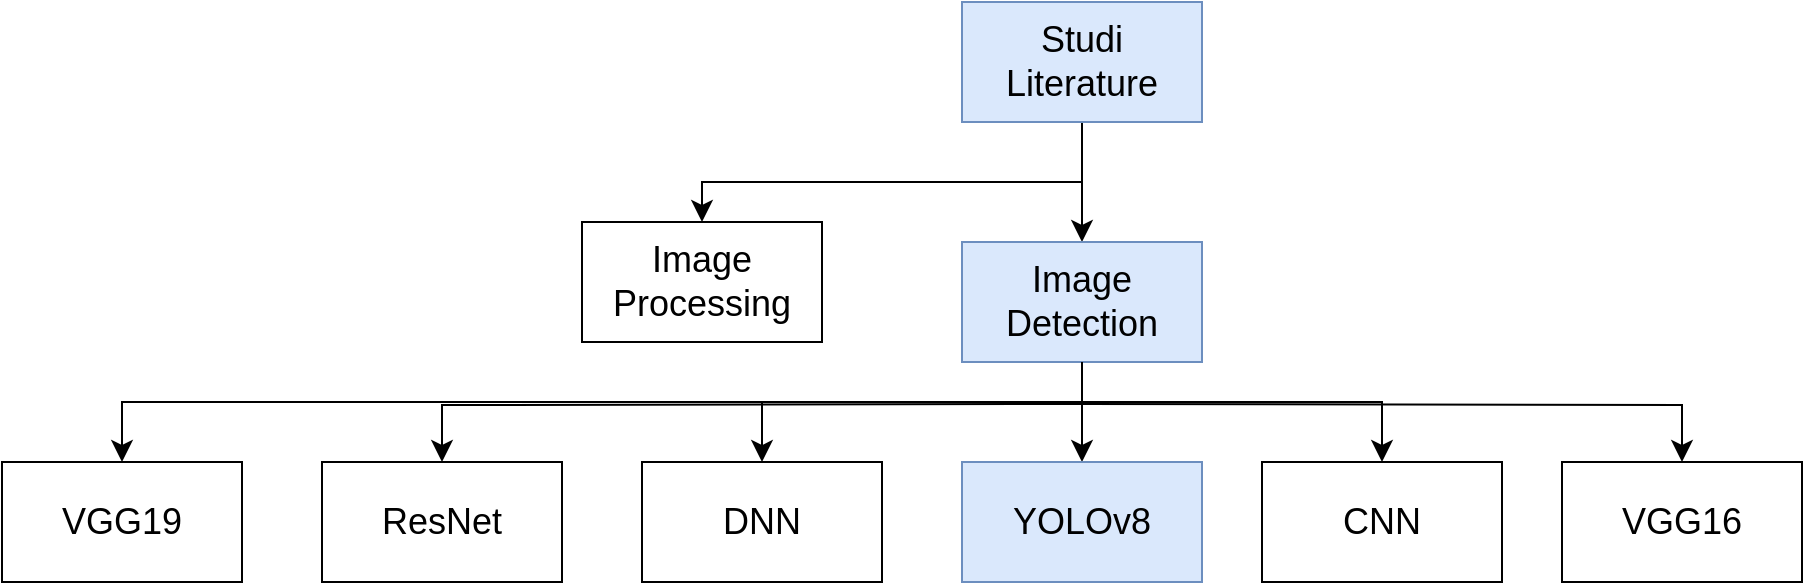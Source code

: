 <mxfile version="24.7.7">
  <diagram name="Road Map method" id="7AqJWa70wlAxjJITi0Si">
    <mxGraphModel dx="934" dy="654" grid="1" gridSize="10" guides="1" tooltips="1" connect="1" arrows="1" fold="1" page="1" pageScale="1" pageWidth="827" pageHeight="1169" math="0" shadow="0">
      <root>
        <mxCell id="0" />
        <mxCell id="1" parent="0" />
        <mxCell id="zQN0rXkLUmSklCnL1Rr--9" style="edgeStyle=none;curved=1;rounded=0;orthogonalLoop=1;jettySize=auto;html=1;entryX=0.5;entryY=0;entryDx=0;entryDy=0;fontSize=12;startSize=8;endSize=8;" edge="1" parent="1" source="zQN0rXkLUmSklCnL1Rr--1" target="zQN0rXkLUmSklCnL1Rr--3">
          <mxGeometry relative="1" as="geometry" />
        </mxCell>
        <mxCell id="zQN0rXkLUmSklCnL1Rr--10" style="edgeStyle=orthogonalEdgeStyle;rounded=0;orthogonalLoop=1;jettySize=auto;html=1;entryX=0.5;entryY=0;entryDx=0;entryDy=0;fontSize=12;startSize=8;endSize=8;" edge="1" parent="1" source="zQN0rXkLUmSklCnL1Rr--1" target="zQN0rXkLUmSklCnL1Rr--2">
          <mxGeometry relative="1" as="geometry">
            <Array as="points">
              <mxPoint x="540" y="450" />
              <mxPoint x="350" y="450" />
            </Array>
          </mxGeometry>
        </mxCell>
        <mxCell id="zQN0rXkLUmSklCnL1Rr--1" value="&lt;font style=&quot;font-size: 18px;&quot;&gt;Studi Literature&lt;/font&gt;" style="rounded=0;whiteSpace=wrap;html=1;fillColor=#dae8fc;strokeColor=#6c8ebf;fontSize=18;" vertex="1" parent="1">
          <mxGeometry x="480" y="360" width="120" height="60" as="geometry" />
        </mxCell>
        <mxCell id="zQN0rXkLUmSklCnL1Rr--2" value="Image Processing" style="rounded=0;whiteSpace=wrap;html=1;fontSize=18;" vertex="1" parent="1">
          <mxGeometry x="290" y="470" width="120" height="60" as="geometry" />
        </mxCell>
        <mxCell id="zQN0rXkLUmSklCnL1Rr--12" style="edgeStyle=elbowEdgeStyle;rounded=0;orthogonalLoop=1;jettySize=auto;html=1;fontSize=12;startSize=8;endSize=8;elbow=vertical;" edge="1" parent="1" source="zQN0rXkLUmSklCnL1Rr--3" target="zQN0rXkLUmSklCnL1Rr--4">
          <mxGeometry relative="1" as="geometry" />
        </mxCell>
        <mxCell id="zQN0rXkLUmSklCnL1Rr--13" style="edgeStyle=orthogonalEdgeStyle;rounded=0;orthogonalLoop=1;jettySize=auto;html=1;entryX=0.5;entryY=0;entryDx=0;entryDy=0;fontSize=12;startSize=8;endSize=8;exitX=0.5;exitY=1;exitDx=0;exitDy=0;" edge="1" parent="1" source="zQN0rXkLUmSklCnL1Rr--3" target="zQN0rXkLUmSklCnL1Rr--5">
          <mxGeometry relative="1" as="geometry">
            <mxPoint x="600" y="560" as="sourcePoint" />
            <mxPoint x="690" y="640" as="targetPoint" />
            <Array as="points">
              <mxPoint x="540" y="560" />
              <mxPoint x="690" y="560" />
            </Array>
          </mxGeometry>
        </mxCell>
        <mxCell id="zQN0rXkLUmSklCnL1Rr--14" style="edgeStyle=orthogonalEdgeStyle;rounded=0;orthogonalLoop=1;jettySize=auto;html=1;entryX=0.5;entryY=0;entryDx=0;entryDy=0;fontSize=12;startSize=8;endSize=8;" edge="1" parent="1" target="zQN0rXkLUmSklCnL1Rr--8">
          <mxGeometry relative="1" as="geometry">
            <mxPoint x="540" y="561" as="sourcePoint" />
            <mxPoint x="840" y="640" as="targetPoint" />
          </mxGeometry>
        </mxCell>
        <mxCell id="zQN0rXkLUmSklCnL1Rr--15" style="edgeStyle=orthogonalEdgeStyle;rounded=0;orthogonalLoop=1;jettySize=auto;html=1;entryX=0.5;entryY=0;entryDx=0;entryDy=0;fontSize=12;startSize=8;endSize=8;exitX=0.5;exitY=1;exitDx=0;exitDy=0;" edge="1" parent="1" source="zQN0rXkLUmSklCnL1Rr--3" target="zQN0rXkLUmSklCnL1Rr--6">
          <mxGeometry relative="1" as="geometry">
            <mxPoint x="480" y="560" as="sourcePoint" />
            <mxPoint x="380" y="640" as="targetPoint" />
            <Array as="points">
              <mxPoint x="540" y="560" />
              <mxPoint x="380" y="560" />
            </Array>
          </mxGeometry>
        </mxCell>
        <mxCell id="zQN0rXkLUmSklCnL1Rr--16" style="edgeStyle=orthogonalEdgeStyle;rounded=0;orthogonalLoop=1;jettySize=auto;html=1;entryX=0.5;entryY=0;entryDx=0;entryDy=0;fontSize=12;startSize=8;endSize=8;strokeColor=default;align=center;verticalAlign=middle;fontFamily=Helvetica;fontColor=default;labelBackgroundColor=default;endArrow=classic;" edge="1" parent="1" target="zQN0rXkLUmSklCnL1Rr--7">
          <mxGeometry relative="1" as="geometry">
            <mxPoint x="540" y="561" as="sourcePoint" />
            <mxPoint x="220" y="640" as="targetPoint" />
          </mxGeometry>
        </mxCell>
        <mxCell id="zQN0rXkLUmSklCnL1Rr--3" value="Image Detection" style="rounded=0;whiteSpace=wrap;html=1;fillColor=#dae8fc;strokeColor=#6c8ebf;fontSize=18;" vertex="1" parent="1">
          <mxGeometry x="480" y="480" width="120" height="60" as="geometry" />
        </mxCell>
        <mxCell id="zQN0rXkLUmSklCnL1Rr--4" value="YOLOv8" style="rounded=0;whiteSpace=wrap;html=1;fillColor=#dae8fc;strokeColor=#6c8ebf;fontSize=18;" vertex="1" parent="1">
          <mxGeometry x="480" y="590" width="120" height="60" as="geometry" />
        </mxCell>
        <mxCell id="zQN0rXkLUmSklCnL1Rr--5" value="CNN" style="rounded=0;whiteSpace=wrap;html=1;fontSize=18;" vertex="1" parent="1">
          <mxGeometry x="630" y="590" width="120" height="60" as="geometry" />
        </mxCell>
        <mxCell id="zQN0rXkLUmSklCnL1Rr--6" value="DNN" style="rounded=0;whiteSpace=wrap;html=1;fontSize=18;" vertex="1" parent="1">
          <mxGeometry x="320" y="590" width="120" height="60" as="geometry" />
        </mxCell>
        <mxCell id="zQN0rXkLUmSklCnL1Rr--7" value="ResNet" style="rounded=0;whiteSpace=wrap;html=1;fontSize=18;" vertex="1" parent="1">
          <mxGeometry x="160" y="590" width="120" height="60" as="geometry" />
        </mxCell>
        <mxCell id="zQN0rXkLUmSklCnL1Rr--8" value="VGG16" style="rounded=0;whiteSpace=wrap;html=1;fontSize=18;" vertex="1" parent="1">
          <mxGeometry x="780" y="590" width="120" height="60" as="geometry" />
        </mxCell>
        <mxCell id="zQN0rXkLUmSklCnL1Rr--17" value="VGG19" style="rounded=0;whiteSpace=wrap;html=1;fontSize=18;" vertex="1" parent="1">
          <mxGeometry y="590" width="120" height="60" as="geometry" />
        </mxCell>
        <mxCell id="zQN0rXkLUmSklCnL1Rr--18" style="edgeStyle=orthogonalEdgeStyle;rounded=0;orthogonalLoop=1;jettySize=auto;html=1;entryX=0.5;entryY=0;entryDx=0;entryDy=0;fontSize=12;startSize=8;endSize=8;strokeColor=default;align=center;verticalAlign=middle;fontFamily=Helvetica;fontColor=default;labelBackgroundColor=default;endArrow=classic;exitX=0.5;exitY=1;exitDx=0;exitDy=0;" edge="1" parent="1" source="zQN0rXkLUmSklCnL1Rr--3" target="zQN0rXkLUmSklCnL1Rr--17">
          <mxGeometry relative="1" as="geometry">
            <mxPoint x="550" y="571" as="sourcePoint" />
            <mxPoint x="230" y="600" as="targetPoint" />
            <Array as="points">
              <mxPoint x="540" y="560" />
              <mxPoint x="60" y="560" />
            </Array>
          </mxGeometry>
        </mxCell>
      </root>
    </mxGraphModel>
  </diagram>
</mxfile>
